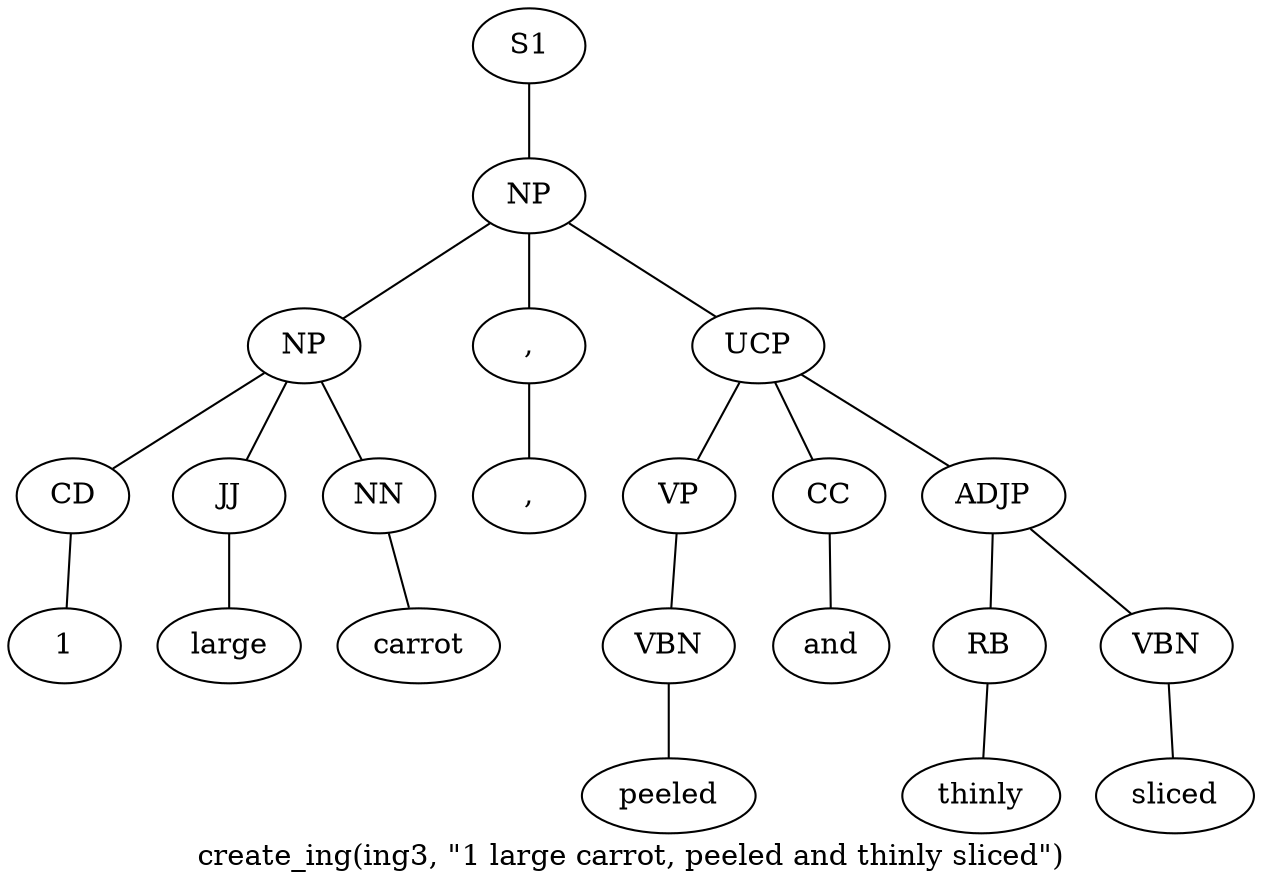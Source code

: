 graph SyntaxGraph {
	label = "create_ing(ing3, \"1 large carrot, peeled and thinly sliced\")";
	Node0 [label="S1"];
	Node1 [label="NP"];
	Node2 [label="NP"];
	Node3 [label="CD"];
	Node4 [label="1"];
	Node5 [label="JJ"];
	Node6 [label="large"];
	Node7 [label="NN"];
	Node8 [label="carrot"];
	Node9 [label=","];
	Node10 [label=","];
	Node11 [label="UCP"];
	Node12 [label="VP"];
	Node13 [label="VBN"];
	Node14 [label="peeled"];
	Node15 [label="CC"];
	Node16 [label="and"];
	Node17 [label="ADJP"];
	Node18 [label="RB"];
	Node19 [label="thinly"];
	Node20 [label="VBN"];
	Node21 [label="sliced"];

	Node0 -- Node1;
	Node1 -- Node2;
	Node1 -- Node9;
	Node1 -- Node11;
	Node2 -- Node3;
	Node2 -- Node5;
	Node2 -- Node7;
	Node3 -- Node4;
	Node5 -- Node6;
	Node7 -- Node8;
	Node9 -- Node10;
	Node11 -- Node12;
	Node11 -- Node15;
	Node11 -- Node17;
	Node12 -- Node13;
	Node13 -- Node14;
	Node15 -- Node16;
	Node17 -- Node18;
	Node17 -- Node20;
	Node18 -- Node19;
	Node20 -- Node21;
}